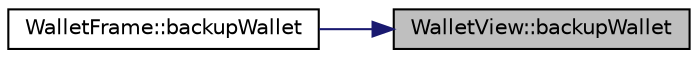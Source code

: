 digraph "WalletView::backupWallet"
{
 // LATEX_PDF_SIZE
  edge [fontname="Helvetica",fontsize="10",labelfontname="Helvetica",labelfontsize="10"];
  node [fontname="Helvetica",fontsize="10",shape=record];
  rankdir="RL";
  Node2 [label="WalletView::backupWallet",height=0.2,width=0.4,color="black", fillcolor="grey75", style="filled", fontcolor="black",tooltip=" "];
  Node2 -> Node3 [dir="back",color="midnightblue",fontsize="10",style="solid",fontname="Helvetica"];
  Node3 [label="WalletFrame::backupWallet",height=0.2,width=0.4,color="black", fillcolor="white", style="filled",URL="$class_wallet_frame.html#a76aa3543635fedea052661a4cd44b81d",tooltip=" "];
}
